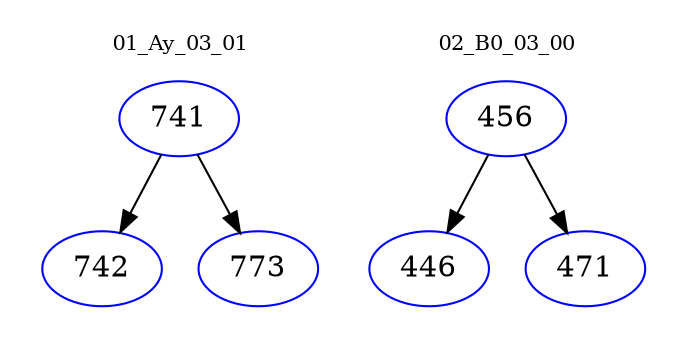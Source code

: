 digraph{
subgraph cluster_0 {
color = white
label = "01_Ay_03_01";
fontsize=10;
T0_741 [label="741", color="blue"]
T0_741 -> T0_742 [color="black"]
T0_742 [label="742", color="blue"]
T0_741 -> T0_773 [color="black"]
T0_773 [label="773", color="blue"]
}
subgraph cluster_1 {
color = white
label = "02_B0_03_00";
fontsize=10;
T1_456 [label="456", color="blue"]
T1_456 -> T1_446 [color="black"]
T1_446 [label="446", color="blue"]
T1_456 -> T1_471 [color="black"]
T1_471 [label="471", color="blue"]
}
}
